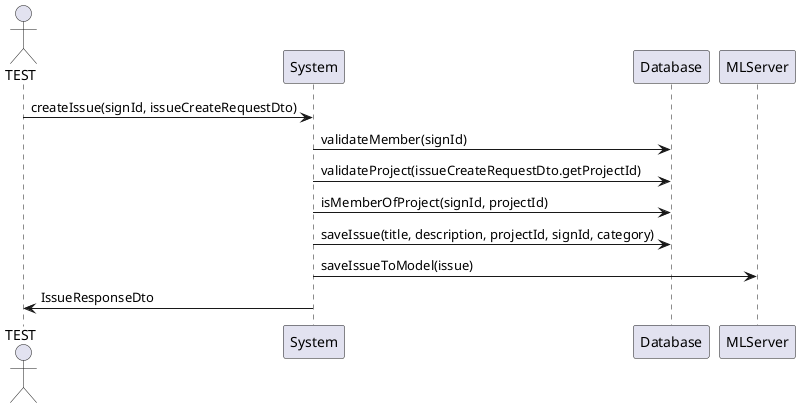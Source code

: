 @startuml
actor TEST
participant System
participant DBMS as "Database"

TEST -> System: createIssue(signId, issueCreateRequestDto)
System -> DBMS: validateMember(signId)
System -> DBMS: validateProject(issueCreateRequestDto.getProjectId)
System -> DBMS: isMemberOfProject(signId, projectId)
System -> DBMS: saveIssue(title, description, projectId, signId, category)
System -> MLServer: saveIssueToModel(issue)
System -> TEST: IssueResponseDto
@enduml
